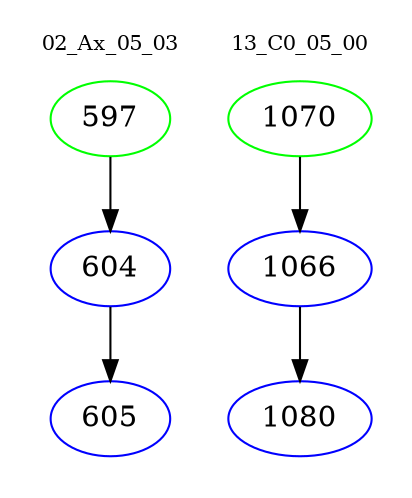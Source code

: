 digraph{
subgraph cluster_0 {
color = white
label = "02_Ax_05_03";
fontsize=10;
T0_597 [label="597", color="green"]
T0_597 -> T0_604 [color="black"]
T0_604 [label="604", color="blue"]
T0_604 -> T0_605 [color="black"]
T0_605 [label="605", color="blue"]
}
subgraph cluster_1 {
color = white
label = "13_C0_05_00";
fontsize=10;
T1_1070 [label="1070", color="green"]
T1_1070 -> T1_1066 [color="black"]
T1_1066 [label="1066", color="blue"]
T1_1066 -> T1_1080 [color="black"]
T1_1080 [label="1080", color="blue"]
}
}
